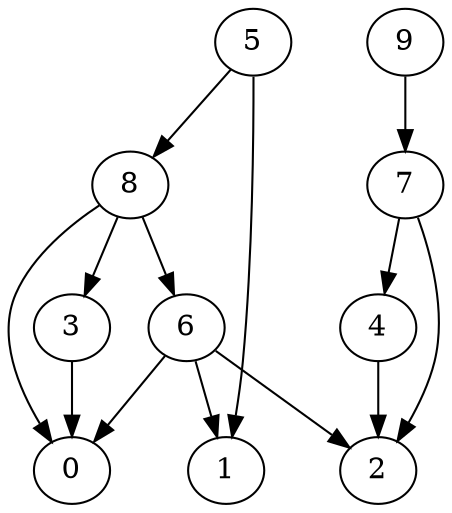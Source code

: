 digraph G {
  graph [splines=true overlap=false]
  node  [shape=ellipse, width=0.3, height=0.3]
  0 [label="0"];
  1 [label="1"];
  2 [label="2"];
  3 [label="3"];
  4 [label="4"];
  5 [label="5"];
  6 [label="6"];
  7 [label="7"];
  8 [label="8"];
  9 [label="9"];
  3 -> 0;
  4 -> 2;
  5 -> 1;
  5 -> 8;
  6 -> 0;
  6 -> 1;
  6 -> 2;
  7 -> 2;
  7 -> 4;
  8 -> 0;
  8 -> 3;
  8 -> 6;
  9 -> 7;
}
